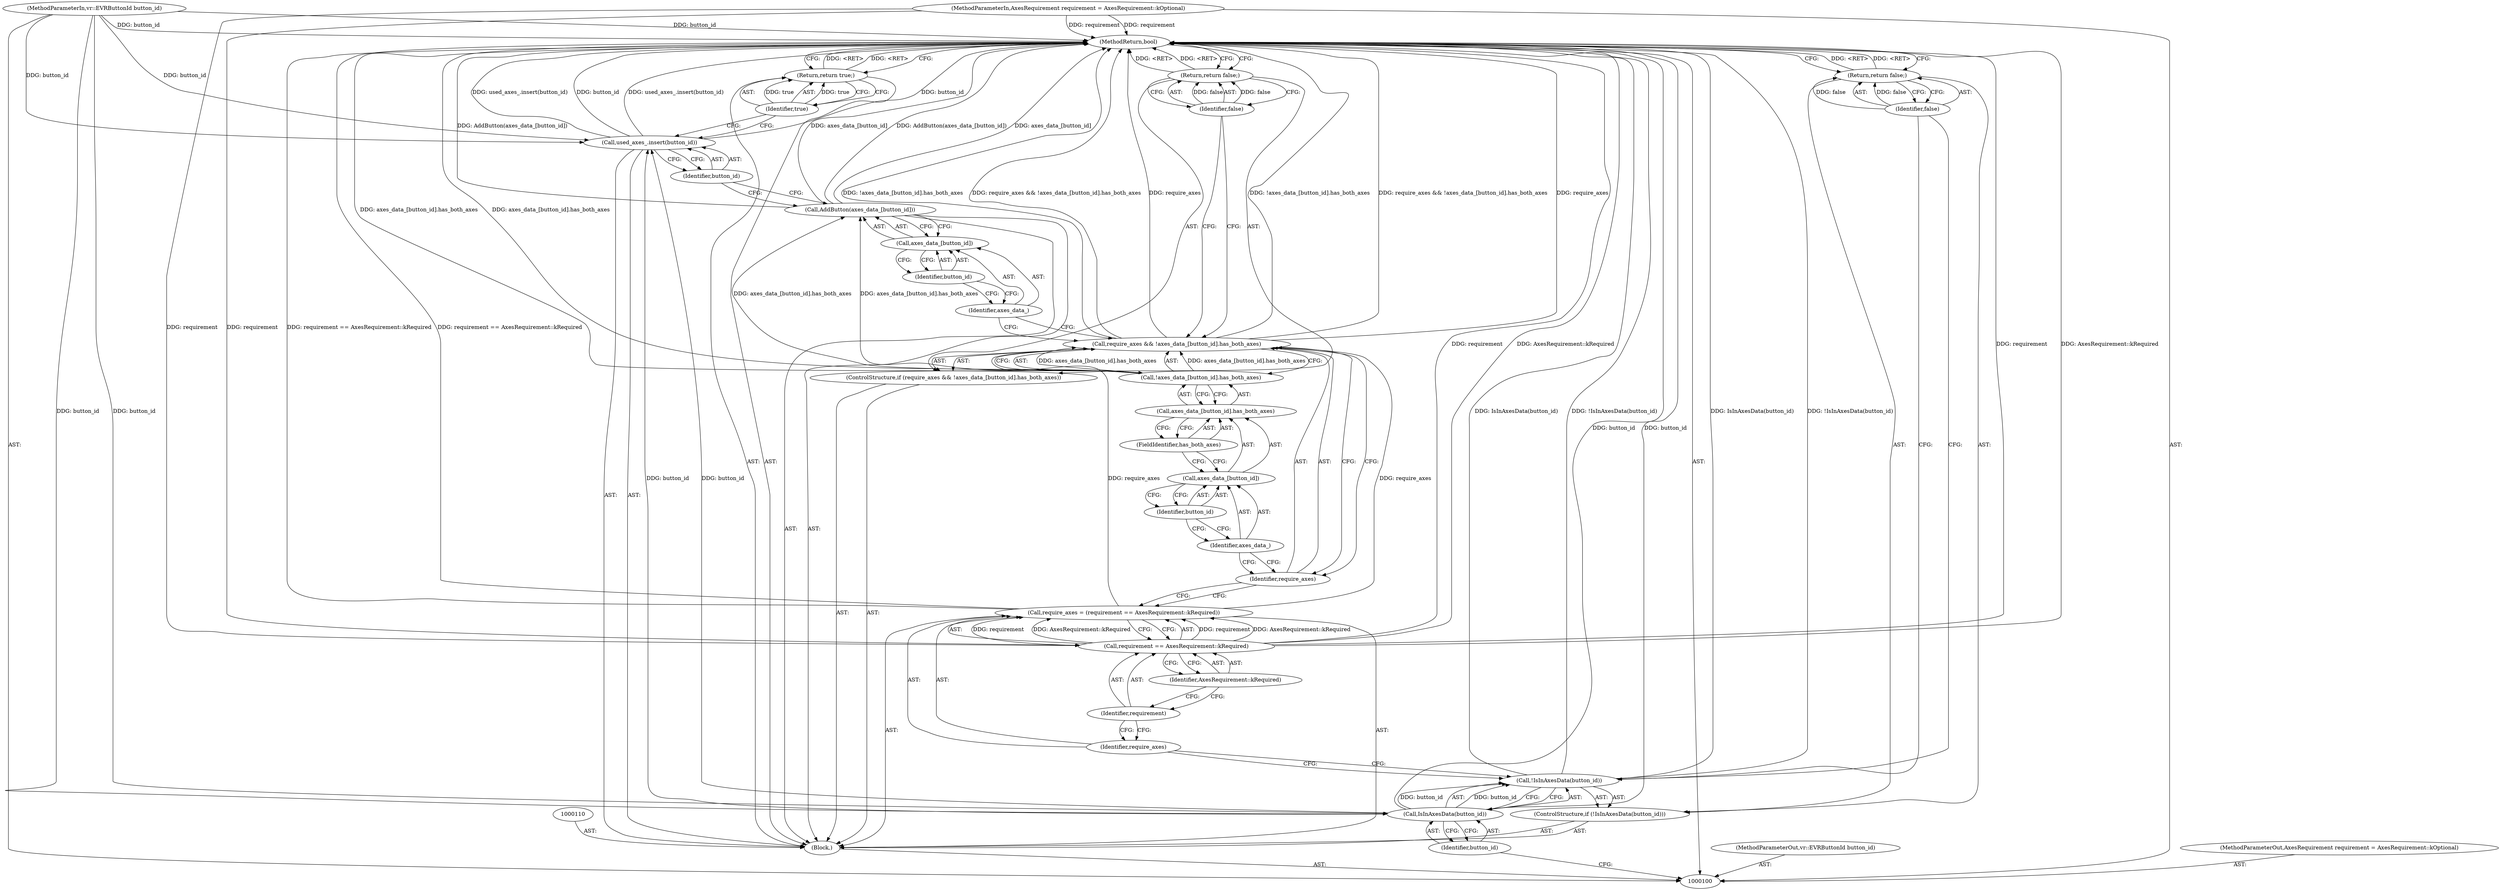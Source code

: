 digraph "1_Chrome_79708b391b2e91d63b5d009ec6202c7d7ededf93_3" {
"1000135" [label="(MethodReturn,bool)"];
"1000128" [label="(Call,axes_data_[button_id])"];
"1000129" [label="(Identifier,axes_data_)"];
"1000130" [label="(Identifier,button_id)"];
"1000127" [label="(Call,AddButton(axes_data_[button_id]))"];
"1000132" [label="(Identifier,button_id)"];
"1000131" [label="(Call,used_axes_.insert(button_id))"];
"1000134" [label="(Identifier,true)"];
"1000133" [label="(Return,return true;)"];
"1000101" [label="(MethodParameterIn,vr::EVRButtonId button_id)"];
"1000183" [label="(MethodParameterOut,vr::EVRButtonId button_id)"];
"1000103" [label="(Block,)"];
"1000102" [label="(MethodParameterIn,AxesRequirement requirement = AxesRequirement::kOptional)"];
"1000184" [label="(MethodParameterOut,AxesRequirement requirement = AxesRequirement::kOptional)"];
"1000106" [label="(Call,IsInAxesData(button_id))"];
"1000107" [label="(Identifier,button_id)"];
"1000104" [label="(ControlStructure,if (!IsInAxesData(button_id)))"];
"1000105" [label="(Call,!IsInAxesData(button_id))"];
"1000109" [label="(Identifier,false)"];
"1000108" [label="(Return,return false;)"];
"1000113" [label="(Call,requirement == AxesRequirement::kRequired)"];
"1000114" [label="(Identifier,requirement)"];
"1000115" [label="(Identifier,AxesRequirement::kRequired)"];
"1000111" [label="(Call,require_axes = (requirement == AxesRequirement::kRequired))"];
"1000112" [label="(Identifier,require_axes)"];
"1000119" [label="(Call,!axes_data_[button_id].has_both_axes)"];
"1000120" [label="(Call,axes_data_[button_id].has_both_axes)"];
"1000121" [label="(Call,axes_data_[button_id])"];
"1000122" [label="(Identifier,axes_data_)"];
"1000123" [label="(Identifier,button_id)"];
"1000124" [label="(FieldIdentifier,has_both_axes)"];
"1000116" [label="(ControlStructure,if (require_axes && !axes_data_[button_id].has_both_axes))"];
"1000117" [label="(Call,require_axes && !axes_data_[button_id].has_both_axes)"];
"1000118" [label="(Identifier,require_axes)"];
"1000126" [label="(Identifier,false)"];
"1000125" [label="(Return,return false;)"];
"1000135" -> "1000100"  [label="AST: "];
"1000135" -> "1000108"  [label="CFG: "];
"1000135" -> "1000125"  [label="CFG: "];
"1000135" -> "1000133"  [label="CFG: "];
"1000108" -> "1000135"  [label="DDG: <RET>"];
"1000117" -> "1000135"  [label="DDG: require_axes && !axes_data_[button_id].has_both_axes"];
"1000117" -> "1000135"  [label="DDG: require_axes"];
"1000117" -> "1000135"  [label="DDG: !axes_data_[button_id].has_both_axes"];
"1000106" -> "1000135"  [label="DDG: button_id"];
"1000105" -> "1000135"  [label="DDG: !IsInAxesData(button_id)"];
"1000105" -> "1000135"  [label="DDG: IsInAxesData(button_id)"];
"1000113" -> "1000135"  [label="DDG: requirement"];
"1000113" -> "1000135"  [label="DDG: AxesRequirement::kRequired"];
"1000131" -> "1000135"  [label="DDG: button_id"];
"1000131" -> "1000135"  [label="DDG: used_axes_.insert(button_id)"];
"1000127" -> "1000135"  [label="DDG: AddButton(axes_data_[button_id])"];
"1000127" -> "1000135"  [label="DDG: axes_data_[button_id]"];
"1000102" -> "1000135"  [label="DDG: requirement"];
"1000111" -> "1000135"  [label="DDG: requirement == AxesRequirement::kRequired"];
"1000101" -> "1000135"  [label="DDG: button_id"];
"1000119" -> "1000135"  [label="DDG: axes_data_[button_id].has_both_axes"];
"1000125" -> "1000135"  [label="DDG: <RET>"];
"1000133" -> "1000135"  [label="DDG: <RET>"];
"1000128" -> "1000127"  [label="AST: "];
"1000128" -> "1000130"  [label="CFG: "];
"1000129" -> "1000128"  [label="AST: "];
"1000130" -> "1000128"  [label="AST: "];
"1000127" -> "1000128"  [label="CFG: "];
"1000129" -> "1000128"  [label="AST: "];
"1000129" -> "1000117"  [label="CFG: "];
"1000130" -> "1000129"  [label="CFG: "];
"1000130" -> "1000128"  [label="AST: "];
"1000130" -> "1000129"  [label="CFG: "];
"1000128" -> "1000130"  [label="CFG: "];
"1000127" -> "1000103"  [label="AST: "];
"1000127" -> "1000128"  [label="CFG: "];
"1000128" -> "1000127"  [label="AST: "];
"1000132" -> "1000127"  [label="CFG: "];
"1000127" -> "1000135"  [label="DDG: AddButton(axes_data_[button_id])"];
"1000127" -> "1000135"  [label="DDG: axes_data_[button_id]"];
"1000119" -> "1000127"  [label="DDG: axes_data_[button_id].has_both_axes"];
"1000132" -> "1000131"  [label="AST: "];
"1000132" -> "1000127"  [label="CFG: "];
"1000131" -> "1000132"  [label="CFG: "];
"1000131" -> "1000103"  [label="AST: "];
"1000131" -> "1000132"  [label="CFG: "];
"1000132" -> "1000131"  [label="AST: "];
"1000134" -> "1000131"  [label="CFG: "];
"1000131" -> "1000135"  [label="DDG: button_id"];
"1000131" -> "1000135"  [label="DDG: used_axes_.insert(button_id)"];
"1000106" -> "1000131"  [label="DDG: button_id"];
"1000101" -> "1000131"  [label="DDG: button_id"];
"1000134" -> "1000133"  [label="AST: "];
"1000134" -> "1000131"  [label="CFG: "];
"1000133" -> "1000134"  [label="CFG: "];
"1000134" -> "1000133"  [label="DDG: true"];
"1000133" -> "1000103"  [label="AST: "];
"1000133" -> "1000134"  [label="CFG: "];
"1000134" -> "1000133"  [label="AST: "];
"1000135" -> "1000133"  [label="CFG: "];
"1000133" -> "1000135"  [label="DDG: <RET>"];
"1000134" -> "1000133"  [label="DDG: true"];
"1000101" -> "1000100"  [label="AST: "];
"1000101" -> "1000135"  [label="DDG: button_id"];
"1000101" -> "1000106"  [label="DDG: button_id"];
"1000101" -> "1000131"  [label="DDG: button_id"];
"1000183" -> "1000100"  [label="AST: "];
"1000103" -> "1000100"  [label="AST: "];
"1000104" -> "1000103"  [label="AST: "];
"1000110" -> "1000103"  [label="AST: "];
"1000111" -> "1000103"  [label="AST: "];
"1000116" -> "1000103"  [label="AST: "];
"1000127" -> "1000103"  [label="AST: "];
"1000131" -> "1000103"  [label="AST: "];
"1000133" -> "1000103"  [label="AST: "];
"1000102" -> "1000100"  [label="AST: "];
"1000102" -> "1000135"  [label="DDG: requirement"];
"1000102" -> "1000113"  [label="DDG: requirement"];
"1000184" -> "1000100"  [label="AST: "];
"1000106" -> "1000105"  [label="AST: "];
"1000106" -> "1000107"  [label="CFG: "];
"1000107" -> "1000106"  [label="AST: "];
"1000105" -> "1000106"  [label="CFG: "];
"1000106" -> "1000135"  [label="DDG: button_id"];
"1000106" -> "1000105"  [label="DDG: button_id"];
"1000101" -> "1000106"  [label="DDG: button_id"];
"1000106" -> "1000131"  [label="DDG: button_id"];
"1000107" -> "1000106"  [label="AST: "];
"1000107" -> "1000100"  [label="CFG: "];
"1000106" -> "1000107"  [label="CFG: "];
"1000104" -> "1000103"  [label="AST: "];
"1000105" -> "1000104"  [label="AST: "];
"1000108" -> "1000104"  [label="AST: "];
"1000105" -> "1000104"  [label="AST: "];
"1000105" -> "1000106"  [label="CFG: "];
"1000106" -> "1000105"  [label="AST: "];
"1000109" -> "1000105"  [label="CFG: "];
"1000112" -> "1000105"  [label="CFG: "];
"1000105" -> "1000135"  [label="DDG: !IsInAxesData(button_id)"];
"1000105" -> "1000135"  [label="DDG: IsInAxesData(button_id)"];
"1000106" -> "1000105"  [label="DDG: button_id"];
"1000109" -> "1000108"  [label="AST: "];
"1000109" -> "1000105"  [label="CFG: "];
"1000108" -> "1000109"  [label="CFG: "];
"1000109" -> "1000108"  [label="DDG: false"];
"1000108" -> "1000104"  [label="AST: "];
"1000108" -> "1000109"  [label="CFG: "];
"1000109" -> "1000108"  [label="AST: "];
"1000135" -> "1000108"  [label="CFG: "];
"1000108" -> "1000135"  [label="DDG: <RET>"];
"1000109" -> "1000108"  [label="DDG: false"];
"1000113" -> "1000111"  [label="AST: "];
"1000113" -> "1000115"  [label="CFG: "];
"1000114" -> "1000113"  [label="AST: "];
"1000115" -> "1000113"  [label="AST: "];
"1000111" -> "1000113"  [label="CFG: "];
"1000113" -> "1000135"  [label="DDG: requirement"];
"1000113" -> "1000135"  [label="DDG: AxesRequirement::kRequired"];
"1000113" -> "1000111"  [label="DDG: requirement"];
"1000113" -> "1000111"  [label="DDG: AxesRequirement::kRequired"];
"1000102" -> "1000113"  [label="DDG: requirement"];
"1000114" -> "1000113"  [label="AST: "];
"1000114" -> "1000112"  [label="CFG: "];
"1000115" -> "1000114"  [label="CFG: "];
"1000115" -> "1000113"  [label="AST: "];
"1000115" -> "1000114"  [label="CFG: "];
"1000113" -> "1000115"  [label="CFG: "];
"1000111" -> "1000103"  [label="AST: "];
"1000111" -> "1000113"  [label="CFG: "];
"1000112" -> "1000111"  [label="AST: "];
"1000113" -> "1000111"  [label="AST: "];
"1000118" -> "1000111"  [label="CFG: "];
"1000111" -> "1000135"  [label="DDG: requirement == AxesRequirement::kRequired"];
"1000113" -> "1000111"  [label="DDG: requirement"];
"1000113" -> "1000111"  [label="DDG: AxesRequirement::kRequired"];
"1000111" -> "1000117"  [label="DDG: require_axes"];
"1000112" -> "1000111"  [label="AST: "];
"1000112" -> "1000105"  [label="CFG: "];
"1000114" -> "1000112"  [label="CFG: "];
"1000119" -> "1000117"  [label="AST: "];
"1000119" -> "1000120"  [label="CFG: "];
"1000120" -> "1000119"  [label="AST: "];
"1000117" -> "1000119"  [label="CFG: "];
"1000119" -> "1000135"  [label="DDG: axes_data_[button_id].has_both_axes"];
"1000119" -> "1000117"  [label="DDG: axes_data_[button_id].has_both_axes"];
"1000119" -> "1000127"  [label="DDG: axes_data_[button_id].has_both_axes"];
"1000120" -> "1000119"  [label="AST: "];
"1000120" -> "1000124"  [label="CFG: "];
"1000121" -> "1000120"  [label="AST: "];
"1000124" -> "1000120"  [label="AST: "];
"1000119" -> "1000120"  [label="CFG: "];
"1000121" -> "1000120"  [label="AST: "];
"1000121" -> "1000123"  [label="CFG: "];
"1000122" -> "1000121"  [label="AST: "];
"1000123" -> "1000121"  [label="AST: "];
"1000124" -> "1000121"  [label="CFG: "];
"1000122" -> "1000121"  [label="AST: "];
"1000122" -> "1000118"  [label="CFG: "];
"1000123" -> "1000122"  [label="CFG: "];
"1000123" -> "1000121"  [label="AST: "];
"1000123" -> "1000122"  [label="CFG: "];
"1000121" -> "1000123"  [label="CFG: "];
"1000124" -> "1000120"  [label="AST: "];
"1000124" -> "1000121"  [label="CFG: "];
"1000120" -> "1000124"  [label="CFG: "];
"1000116" -> "1000103"  [label="AST: "];
"1000117" -> "1000116"  [label="AST: "];
"1000125" -> "1000116"  [label="AST: "];
"1000117" -> "1000116"  [label="AST: "];
"1000117" -> "1000118"  [label="CFG: "];
"1000117" -> "1000119"  [label="CFG: "];
"1000118" -> "1000117"  [label="AST: "];
"1000119" -> "1000117"  [label="AST: "];
"1000126" -> "1000117"  [label="CFG: "];
"1000129" -> "1000117"  [label="CFG: "];
"1000117" -> "1000135"  [label="DDG: require_axes && !axes_data_[button_id].has_both_axes"];
"1000117" -> "1000135"  [label="DDG: require_axes"];
"1000117" -> "1000135"  [label="DDG: !axes_data_[button_id].has_both_axes"];
"1000111" -> "1000117"  [label="DDG: require_axes"];
"1000119" -> "1000117"  [label="DDG: axes_data_[button_id].has_both_axes"];
"1000118" -> "1000117"  [label="AST: "];
"1000118" -> "1000111"  [label="CFG: "];
"1000122" -> "1000118"  [label="CFG: "];
"1000117" -> "1000118"  [label="CFG: "];
"1000126" -> "1000125"  [label="AST: "];
"1000126" -> "1000117"  [label="CFG: "];
"1000125" -> "1000126"  [label="CFG: "];
"1000126" -> "1000125"  [label="DDG: false"];
"1000125" -> "1000116"  [label="AST: "];
"1000125" -> "1000126"  [label="CFG: "];
"1000126" -> "1000125"  [label="AST: "];
"1000135" -> "1000125"  [label="CFG: "];
"1000125" -> "1000135"  [label="DDG: <RET>"];
"1000126" -> "1000125"  [label="DDG: false"];
}
